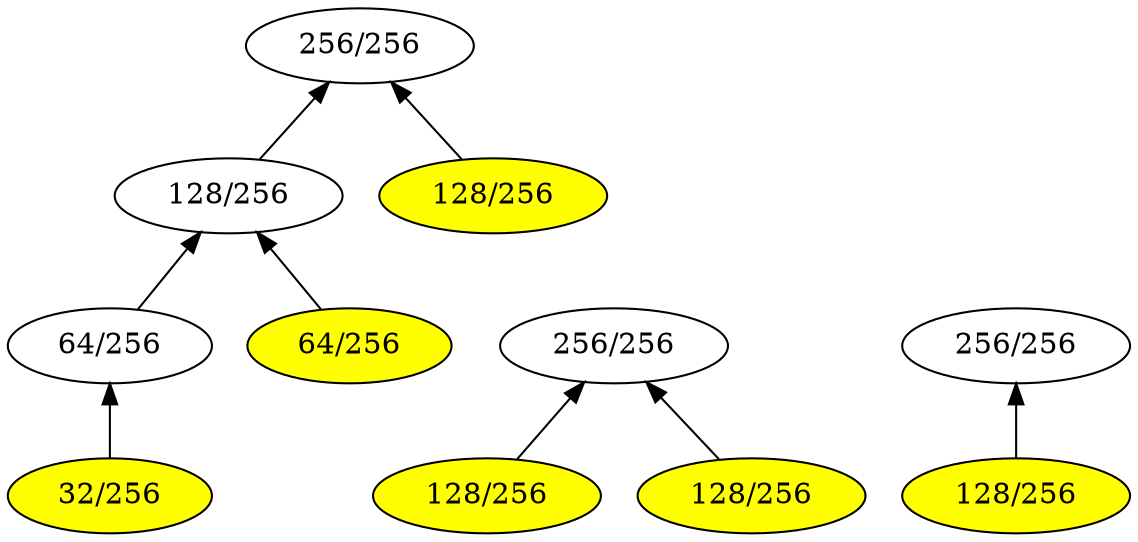 digraph G { 
rankdir = BT;
101[label= " 256/256 " ];
202[label= " 128/256 " ];
202->101
203[label= " 128/256 " ];
203->101
404[label= " 64/256 " ];
404->202
405[label= " 64/256 " ];
405->202
808[label= " 32/256 " ];
808->404
808[style=filled, fillcolor=yellow];
405[style=filled, fillcolor=yellow];
203[style=filled, fillcolor=yellow];
201[label= " 256/256 " ];
402[label= " 128/256 " ];
402->201
403[label= " 128/256 " ];
403->201
402[style=filled, fillcolor=yellow];
403[style=filled, fillcolor=yellow];
301[label= " 256/256 " ];
602[label= " 128/256 " ];
602->301
602[style=filled, fillcolor=yellow];
}